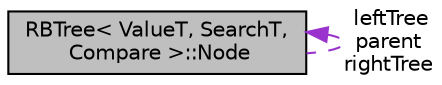 digraph "RBTree&lt; ValueT, SearchT, Compare &gt;::Node"
{
  edge [fontname="Helvetica",fontsize="10",labelfontname="Helvetica",labelfontsize="10"];
  node [fontname="Helvetica",fontsize="10",shape=record];
  Node1 [label="RBTree\< ValueT, SearchT,\l Compare \>::Node",height=0.2,width=0.4,color="black", fillcolor="grey75", style="filled", fontcolor="black"];
  Node1 -> Node1 [dir="back",color="darkorchid3",fontsize="10",style="dashed",label=" leftTree\nparent\nrightTree" ,fontname="Helvetica"];
}
